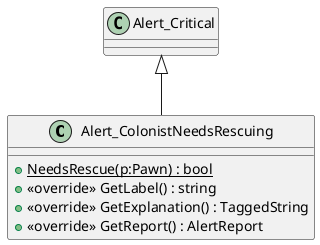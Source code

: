 @startuml
class Alert_ColonistNeedsRescuing {
    + {static} NeedsRescue(p:Pawn) : bool
    + <<override>> GetLabel() : string
    + <<override>> GetExplanation() : TaggedString
    + <<override>> GetReport() : AlertReport
}
Alert_Critical <|-- Alert_ColonistNeedsRescuing
@enduml
